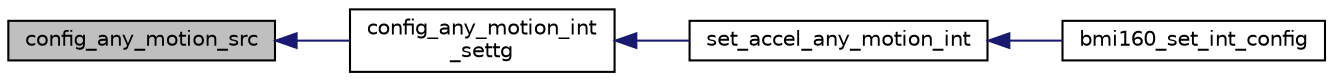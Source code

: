 digraph "config_any_motion_src"
{
  edge [fontname="Helvetica",fontsize="10",labelfontname="Helvetica",labelfontsize="10"];
  node [fontname="Helvetica",fontsize="10",shape=record];
  rankdir="LR";
  Node1 [label="config_any_motion_src",height=0.2,width=0.4,color="black", fillcolor="grey75", style="filled", fontcolor="black"];
  Node1 -> Node2 [dir="back",color="midnightblue",fontsize="10",style="solid",fontname="Helvetica"];
  Node2 [label="config_any_motion_int\l_settg",height=0.2,width=0.4,color="black", fillcolor="white", style="filled",URL="$bmi160_8c.html#a1033718a3595b55f682916d0058172fb",tooltip="This API configure necessary setting of any-motion interrupt. "];
  Node2 -> Node3 [dir="back",color="midnightblue",fontsize="10",style="solid",fontname="Helvetica"];
  Node3 [label="set_accel_any_motion_int",height=0.2,width=0.4,color="black", fillcolor="white", style="filled",URL="$bmi160_8c.html#ad7da9617be15890e9deb9895241782e3",tooltip="This API sets the any-motion interrupt of the sensor. This interrupt occurs when accel values exceeds..."];
  Node3 -> Node4 [dir="back",color="midnightblue",fontsize="10",style="solid",fontname="Helvetica"];
  Node4 [label="bmi160_set_int_config",height=0.2,width=0.4,color="black", fillcolor="white", style="filled",URL="$bmi160_8h.html#a62ebd142768bea09f93ab63786dc3cca",tooltip="This API configures the necessary interrupt based on the user settings in the bmi160_int_settg struct..."];
}
